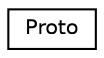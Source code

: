 digraph "Graphical Class Hierarchy"
{
 // LATEX_PDF_SIZE
  edge [fontname="Helvetica",fontsize="10",labelfontname="Helvetica",labelfontsize="10"];
  node [fontname="Helvetica",fontsize="10",shape=record];
  rankdir="LR";
  Node0 [label="Proto",height=0.2,width=0.4,color="black", fillcolor="white", style="filled",URL="$struct_proto.html",tooltip=" "];
}
